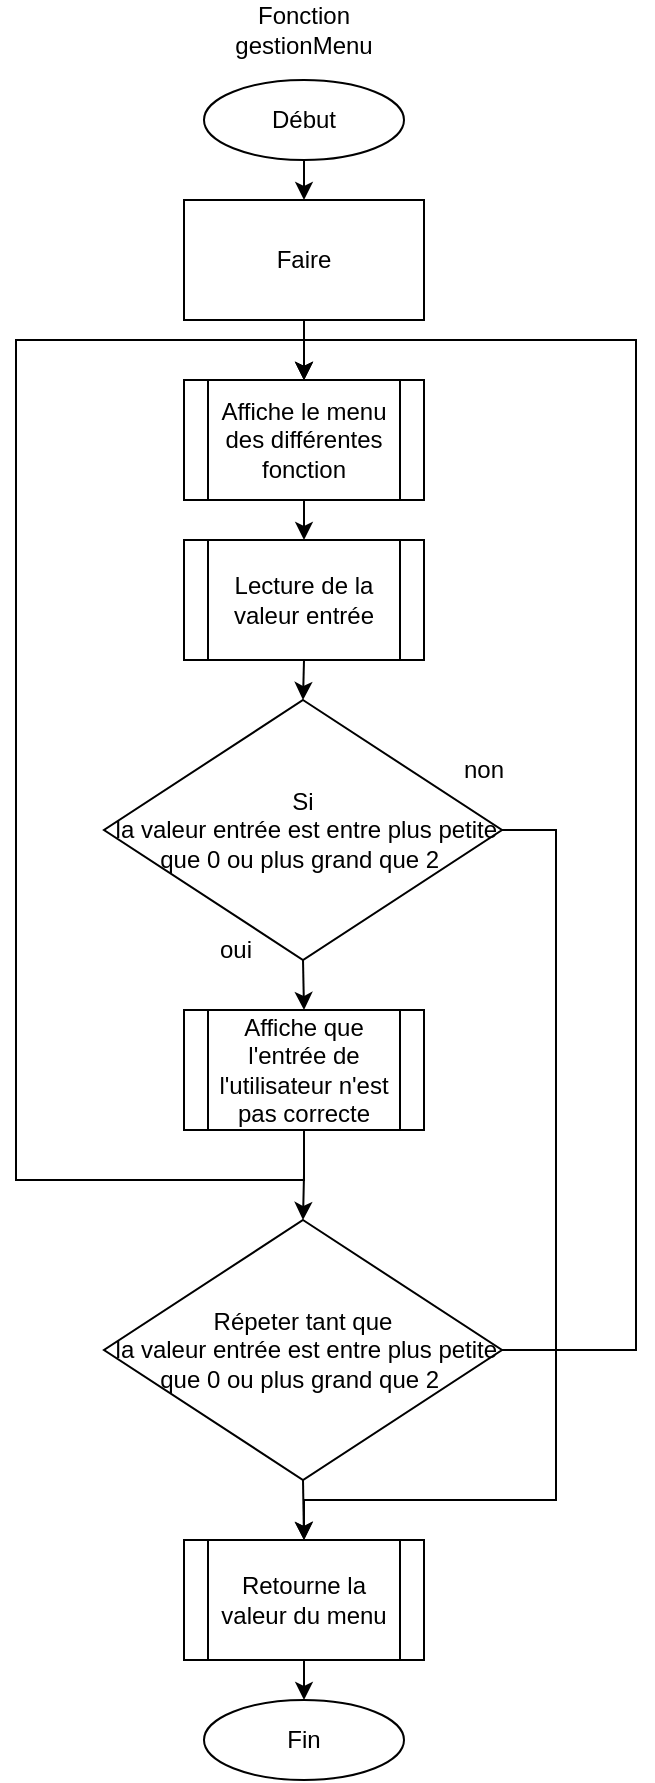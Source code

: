 <mxfile version="20.3.0" type="device"><diagram id="ingtoC0cmdhz2km1MIiq" name="Page-1"><mxGraphModel dx="826" dy="980" grid="0" gridSize="10" guides="0" tooltips="1" connect="1" arrows="1" fold="1" page="1" pageScale="1" pageWidth="827" pageHeight="1169" math="0" shadow="0"><root><mxCell id="0"/><mxCell id="1" parent="0"/><mxCell id="Z0Y6GvkysEFpy5QjzAjt-11" style="edgeStyle=orthogonalEdgeStyle;rounded=0;orthogonalLoop=1;jettySize=auto;html=1;exitX=0.5;exitY=1;exitDx=0;exitDy=0;entryX=0.5;entryY=0;entryDx=0;entryDy=0;" parent="1" source="Z0Y6GvkysEFpy5QjzAjt-1" target="Z0Y6GvkysEFpy5QjzAjt-5" edge="1"><mxGeometry relative="1" as="geometry"/></mxCell><mxCell id="Z0Y6GvkysEFpy5QjzAjt-1" value="Affiche le menu des différentes fonction" style="shape=process;whiteSpace=wrap;html=1;backgroundOutline=1;" parent="1" vertex="1"><mxGeometry x="354" y="330" width="120" height="60" as="geometry"/></mxCell><mxCell id="Z0Y6GvkysEFpy5QjzAjt-9" style="edgeStyle=orthogonalEdgeStyle;rounded=0;orthogonalLoop=1;jettySize=auto;html=1;entryX=0.5;entryY=0;entryDx=0;entryDy=0;exitX=0.5;exitY=1;exitDx=0;exitDy=0;" parent="1" source="Z0Y6GvkysEFpy5QjzAjt-8" target="Z0Y6GvkysEFpy5QjzAjt-1" edge="1"><mxGeometry relative="1" as="geometry"><Array as="points"><mxPoint x="414" y="730"/><mxPoint x="270" y="730"/><mxPoint x="270" y="310"/><mxPoint x="414" y="310"/></Array></mxGeometry></mxCell><mxCell id="Z0Y6GvkysEFpy5QjzAjt-13" style="edgeStyle=orthogonalEdgeStyle;rounded=0;orthogonalLoop=1;jettySize=auto;html=1;exitX=0.5;exitY=1;exitDx=0;exitDy=0;entryX=0.5;entryY=0;entryDx=0;entryDy=0;" parent="1" source="Z0Y6GvkysEFpy5QjzAjt-2" target="Z0Y6GvkysEFpy5QjzAjt-8" edge="1"><mxGeometry relative="1" as="geometry"/></mxCell><mxCell id="Z0Y6GvkysEFpy5QjzAjt-26" style="edgeStyle=orthogonalEdgeStyle;rounded=0;orthogonalLoop=1;jettySize=auto;html=1;exitX=1;exitY=0.5;exitDx=0;exitDy=0;entryX=0.5;entryY=0;entryDx=0;entryDy=0;" parent="1" source="Z0Y6GvkysEFpy5QjzAjt-2" target="Z0Y6GvkysEFpy5QjzAjt-14" edge="1"><mxGeometry relative="1" as="geometry"><Array as="points"><mxPoint x="540" y="555"/><mxPoint x="540" y="890"/><mxPoint x="414" y="890"/></Array></mxGeometry></mxCell><mxCell id="Z0Y6GvkysEFpy5QjzAjt-2" value="Si&lt;br&gt;&amp;nbsp;la valeur entrée est entre plus petite que 0 ou plus grand que 2&amp;nbsp;" style="rhombus;whiteSpace=wrap;html=1;" parent="1" vertex="1"><mxGeometry x="314" y="490" width="199" height="130" as="geometry"/></mxCell><mxCell id="Z0Y6GvkysEFpy5QjzAjt-3" value="Fonction gestionMenu" style="text;html=1;strokeColor=none;fillColor=none;align=center;verticalAlign=middle;whiteSpace=wrap;rounded=0;" parent="1" vertex="1"><mxGeometry x="354" y="140" width="120" height="30" as="geometry"/></mxCell><mxCell id="Z0Y6GvkysEFpy5QjzAjt-10" style="edgeStyle=orthogonalEdgeStyle;rounded=0;orthogonalLoop=1;jettySize=auto;html=1;startArrow=none;" parent="1" source="Z0Y6GvkysEFpy5QjzAjt-18" target="Z0Y6GvkysEFpy5QjzAjt-1" edge="1"><mxGeometry relative="1" as="geometry"/></mxCell><mxCell id="Z0Y6GvkysEFpy5QjzAjt-21" style="edgeStyle=orthogonalEdgeStyle;rounded=0;orthogonalLoop=1;jettySize=auto;html=1;exitX=0.5;exitY=1;exitDx=0;exitDy=0;entryX=0.5;entryY=0;entryDx=0;entryDy=0;" parent="1" source="Z0Y6GvkysEFpy5QjzAjt-4" target="Z0Y6GvkysEFpy5QjzAjt-18" edge="1"><mxGeometry relative="1" as="geometry"/></mxCell><mxCell id="Z0Y6GvkysEFpy5QjzAjt-4" value="Début" style="ellipse;whiteSpace=wrap;html=1;" parent="1" vertex="1"><mxGeometry x="364" y="180" width="100" height="40" as="geometry"/></mxCell><mxCell id="Z0Y6GvkysEFpy5QjzAjt-12" style="edgeStyle=orthogonalEdgeStyle;rounded=0;orthogonalLoop=1;jettySize=auto;html=1;exitX=0.5;exitY=1;exitDx=0;exitDy=0;entryX=0.5;entryY=0;entryDx=0;entryDy=0;" parent="1" source="Z0Y6GvkysEFpy5QjzAjt-5" target="Z0Y6GvkysEFpy5QjzAjt-2" edge="1"><mxGeometry relative="1" as="geometry"/></mxCell><mxCell id="Z0Y6GvkysEFpy5QjzAjt-5" value="Lecture de la valeur entrée" style="shape=process;whiteSpace=wrap;html=1;backgroundOutline=1;" parent="1" vertex="1"><mxGeometry x="354" y="410" width="120" height="60" as="geometry"/></mxCell><mxCell id="Z0Y6GvkysEFpy5QjzAjt-6" value="non" style="text;html=1;strokeColor=none;fillColor=none;align=center;verticalAlign=middle;whiteSpace=wrap;rounded=0;" parent="1" vertex="1"><mxGeometry x="474" y="510" width="60" height="30" as="geometry"/></mxCell><mxCell id="Z0Y6GvkysEFpy5QjzAjt-7" value="oui" style="text;html=1;strokeColor=none;fillColor=none;align=center;verticalAlign=middle;whiteSpace=wrap;rounded=0;" parent="1" vertex="1"><mxGeometry x="350" y="600" width="60" height="30" as="geometry"/></mxCell><mxCell id="Z0Y6GvkysEFpy5QjzAjt-23" style="edgeStyle=orthogonalEdgeStyle;rounded=0;orthogonalLoop=1;jettySize=auto;html=1;exitX=0.5;exitY=1;exitDx=0;exitDy=0;" parent="1" source="Z0Y6GvkysEFpy5QjzAjt-8" target="Z0Y6GvkysEFpy5QjzAjt-22" edge="1"><mxGeometry relative="1" as="geometry"/></mxCell><mxCell id="Z0Y6GvkysEFpy5QjzAjt-8" value="Affiche que l'entrée de l'utilisateur n'est pas correcte" style="shape=process;whiteSpace=wrap;html=1;backgroundOutline=1;" parent="1" vertex="1"><mxGeometry x="354" y="645" width="120" height="60" as="geometry"/></mxCell><mxCell id="Z0Y6GvkysEFpy5QjzAjt-17" style="edgeStyle=orthogonalEdgeStyle;rounded=0;orthogonalLoop=1;jettySize=auto;html=1;exitX=0.5;exitY=1;exitDx=0;exitDy=0;entryX=0.5;entryY=0;entryDx=0;entryDy=0;" parent="1" source="Z0Y6GvkysEFpy5QjzAjt-14" target="Z0Y6GvkysEFpy5QjzAjt-16" edge="1"><mxGeometry relative="1" as="geometry"/></mxCell><mxCell id="Z0Y6GvkysEFpy5QjzAjt-14" value="Retourne la valeur du menu" style="shape=process;whiteSpace=wrap;html=1;backgroundOutline=1;" parent="1" vertex="1"><mxGeometry x="354" y="910" width="120" height="60" as="geometry"/></mxCell><mxCell id="Z0Y6GvkysEFpy5QjzAjt-16" value="Fin" style="ellipse;whiteSpace=wrap;html=1;" parent="1" vertex="1"><mxGeometry x="364" y="990" width="100" height="40" as="geometry"/></mxCell><mxCell id="Z0Y6GvkysEFpy5QjzAjt-18" value="Faire" style="rounded=0;whiteSpace=wrap;html=1;" parent="1" vertex="1"><mxGeometry x="354" y="240" width="120" height="60" as="geometry"/></mxCell><mxCell id="Z0Y6GvkysEFpy5QjzAjt-24" style="edgeStyle=orthogonalEdgeStyle;rounded=0;orthogonalLoop=1;jettySize=auto;html=1;exitX=0.5;exitY=1;exitDx=0;exitDy=0;entryX=0.5;entryY=0;entryDx=0;entryDy=0;" parent="1" source="Z0Y6GvkysEFpy5QjzAjt-22" target="Z0Y6GvkysEFpy5QjzAjt-14" edge="1"><mxGeometry relative="1" as="geometry"/></mxCell><mxCell id="Z0Y6GvkysEFpy5QjzAjt-25" style="edgeStyle=orthogonalEdgeStyle;rounded=0;orthogonalLoop=1;jettySize=auto;html=1;exitX=1;exitY=0.5;exitDx=0;exitDy=0;entryX=0.5;entryY=0;entryDx=0;entryDy=0;" parent="1" source="Z0Y6GvkysEFpy5QjzAjt-22" target="Z0Y6GvkysEFpy5QjzAjt-1" edge="1"><mxGeometry relative="1" as="geometry"><Array as="points"><mxPoint x="580" y="815"/><mxPoint x="580" y="310"/><mxPoint x="414" y="310"/></Array></mxGeometry></mxCell><mxCell id="Z0Y6GvkysEFpy5QjzAjt-22" value="Répeter tant que&lt;br&gt;&amp;nbsp;la valeur entrée est entre plus petite que 0 ou plus grand que 2&amp;nbsp;" style="rhombus;whiteSpace=wrap;html=1;" parent="1" vertex="1"><mxGeometry x="314" y="750" width="199" height="130" as="geometry"/></mxCell></root></mxGraphModel></diagram></mxfile>